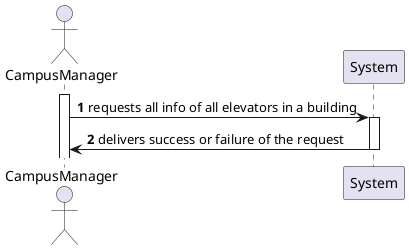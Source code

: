 @startuml
'https://plantuml.com/sequence-diagram

autonumber
actor  CampusManager
participant  System

activate CampusManager
CampusManager -> System : requests all info of all elevators in a building
activate System
CampusManager <- System : delivers success or failure of the request
deactivate System

@enduml
